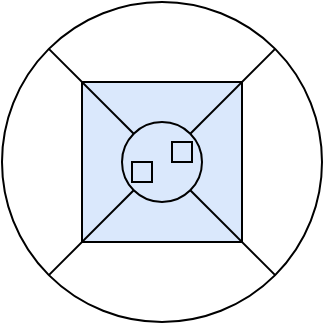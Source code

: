<mxfile version="20.8.16" type="device"><diagram id="2BeQZQ1hY8RtsGgDL0pX" name="Page-1"><mxGraphModel dx="683" dy="397" grid="1" gridSize="10" guides="1" tooltips="1" connect="1" arrows="1" fold="1" page="1" pageScale="1" pageWidth="827" pageHeight="1169" math="0" shadow="0"><root><mxCell id="0"/><mxCell id="1" parent="0"/><mxCell id="C8MLOFbabPuXlrnpanQ4-1" value="" style="ellipse;whiteSpace=wrap;html=1;aspect=fixed;" parent="1" vertex="1"><mxGeometry width="160" height="160" as="geometry"/></mxCell><mxCell id="C8MLOFbabPuXlrnpanQ4-6" value="" style="whiteSpace=wrap;html=1;aspect=fixed;fillStyle=solid;fillColor=#dae8fc;strokeColor=#000000;" parent="1" vertex="1"><mxGeometry x="40" y="40" width="80" height="80" as="geometry"/></mxCell><mxCell id="C8MLOFbabPuXlrnpanQ4-7" value="" style="ellipse;whiteSpace=wrap;html=1;aspect=fixed;fillColor=none;" parent="1" vertex="1"><mxGeometry x="60" y="60" width="40" height="40" as="geometry"/></mxCell><mxCell id="C8MLOFbabPuXlrnpanQ4-2" value="" style="endArrow=none;html=1;rounded=0;exitX=0;exitY=0;exitDx=0;exitDy=0;entryX=0;entryY=0;entryDx=0;entryDy=0;" parent="1" edge="1" target="C8MLOFbabPuXlrnpanQ4-1" source="C8MLOFbabPuXlrnpanQ4-7"><mxGeometry width="50" height="50" relative="1" as="geometry"><mxPoint x="160" y="160" as="sourcePoint"/><mxPoint x="-10" y="-10" as="targetPoint"/></mxGeometry></mxCell><mxCell id="C8MLOFbabPuXlrnpanQ4-3" value="" style="endArrow=none;html=1;rounded=0;exitX=1;exitY=0;exitDx=0;exitDy=0;entryX=1;entryY=0;entryDx=0;entryDy=0;" parent="1" edge="1" target="C8MLOFbabPuXlrnpanQ4-1" source="C8MLOFbabPuXlrnpanQ4-7"><mxGeometry width="50" height="50" relative="1" as="geometry"><mxPoint x="-10" y="170" as="sourcePoint"/><mxPoint x="170" y="-10" as="targetPoint"/></mxGeometry></mxCell><mxCell id="mAKJkTlGH5CH4U_Fg9Nb-1" value="" style="endArrow=none;html=1;rounded=0;exitX=0;exitY=1;exitDx=0;exitDy=0;entryX=0;entryY=1;entryDx=0;entryDy=0;" edge="1" parent="1" source="C8MLOFbabPuXlrnpanQ4-7" target="C8MLOFbabPuXlrnpanQ4-1"><mxGeometry width="50" height="50" relative="1" as="geometry"><mxPoint x="70" y="90" as="sourcePoint"/><mxPoint x="20" y="140" as="targetPoint"/></mxGeometry></mxCell><mxCell id="mAKJkTlGH5CH4U_Fg9Nb-2" value="" style="endArrow=none;html=1;rounded=0;exitX=1;exitY=1;exitDx=0;exitDy=0;entryX=1;entryY=1;entryDx=0;entryDy=0;" edge="1" parent="1" source="C8MLOFbabPuXlrnpanQ4-7" target="C8MLOFbabPuXlrnpanQ4-1"><mxGeometry width="50" height="50" relative="1" as="geometry"><mxPoint x="80" y="80" as="sourcePoint"/><mxPoint x="170" y="170" as="targetPoint"/></mxGeometry></mxCell><mxCell id="mAKJkTlGH5CH4U_Fg9Nb-4" value="" style="rounded=0;whiteSpace=wrap;html=1;fillColor=none;" vertex="1" parent="1"><mxGeometry x="65" y="80" width="10" height="10" as="geometry"/></mxCell><mxCell id="mAKJkTlGH5CH4U_Fg9Nb-5" value="" style="rounded=0;whiteSpace=wrap;html=1;fillColor=none;" vertex="1" parent="1"><mxGeometry x="85" y="70" width="10" height="10" as="geometry"/></mxCell></root></mxGraphModel></diagram></mxfile>